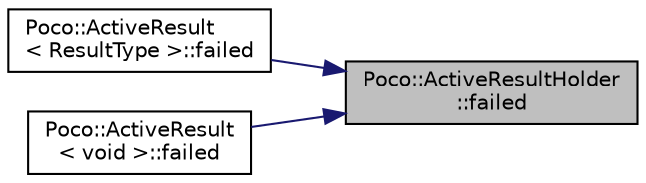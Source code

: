 digraph "Poco::ActiveResultHolder::failed"
{
 // LATEX_PDF_SIZE
  edge [fontname="Helvetica",fontsize="10",labelfontname="Helvetica",labelfontsize="10"];
  node [fontname="Helvetica",fontsize="10",shape=record];
  rankdir="RL";
  Node1 [label="Poco::ActiveResultHolder\l::failed",height=0.2,width=0.4,color="black", fillcolor="grey75", style="filled", fontcolor="black",tooltip=" "];
  Node1 -> Node2 [dir="back",color="midnightblue",fontsize="10",style="solid"];
  Node2 [label="Poco::ActiveResult\l\< ResultType \>::failed",height=0.2,width=0.4,color="black", fillcolor="white", style="filled",URL="$classPoco_1_1ActiveResult.html#aa277964cb540f849a0df1327410570a4",tooltip=" "];
  Node1 -> Node3 [dir="back",color="midnightblue",fontsize="10",style="solid"];
  Node3 [label="Poco::ActiveResult\l\< void \>::failed",height=0.2,width=0.4,color="black", fillcolor="white", style="filled",URL="$classPoco_1_1ActiveResult_3_01void_01_4.html#a93221a0616ef2154169ee23e750830a2",tooltip=" "];
}
